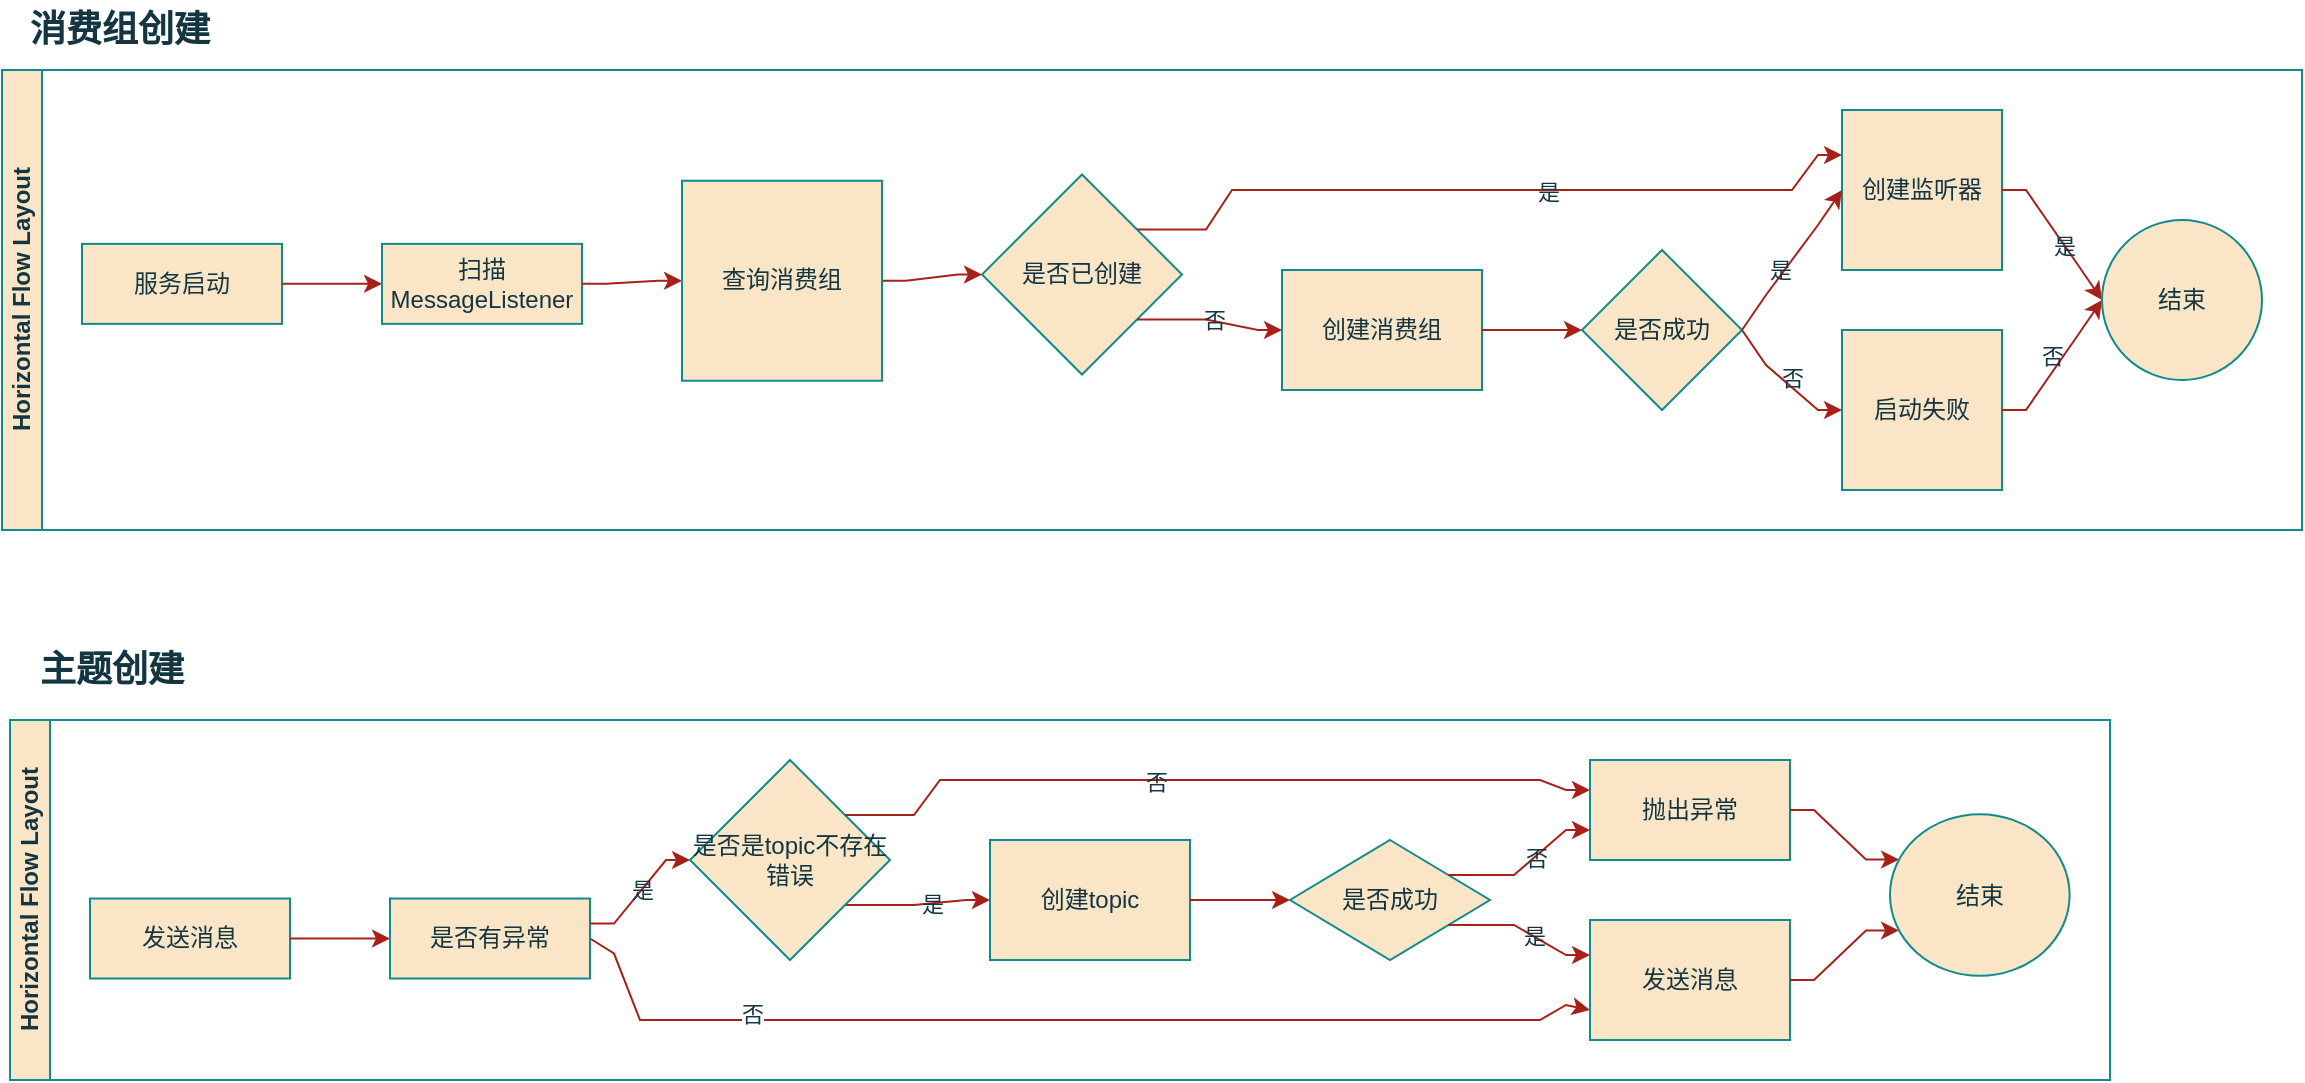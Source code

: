 <mxfile version="22.1.3" type="github">
  <diagram name="第 1 页" id="OHvzYQvvOX94lxVfNjPB">
    <mxGraphModel dx="1434" dy="765" grid="1" gridSize="10" guides="1" tooltips="1" connect="1" arrows="1" fold="1" page="1" pageScale="1" pageWidth="827" pageHeight="1169" math="0" shadow="0">
      <root>
        <mxCell id="0" />
        <mxCell id="1" parent="0" />
        <mxCell id="VYQc9DKy9v42-T7aidAJ-22" value="Horizontal Flow Layout" style="swimlane;html=1;startSize=20;horizontal=0;childLayout=flowLayout;flowOrientation=west;resizable=0;interRankCellSpacing=50;containerType=tree;fontSize=12;labelBackgroundColor=none;fillColor=#FAE5C7;strokeColor=#0F8B8D;fontColor=#143642;" vertex="1" parent="1">
          <mxGeometry x="30" y="335" width="1150" height="230" as="geometry" />
        </mxCell>
        <mxCell id="VYQc9DKy9v42-T7aidAJ-23" value="服务启动" style="whiteSpace=wrap;html=1;labelBackgroundColor=none;fillColor=#FAE5C7;strokeColor=#0F8B8D;fontColor=#143642;" vertex="1" parent="VYQc9DKy9v42-T7aidAJ-22">
          <mxGeometry x="40" y="86.931" width="100" height="40" as="geometry" />
        </mxCell>
        <mxCell id="VYQc9DKy9v42-T7aidAJ-56" value="" style="edgeStyle=orthogonalEdgeStyle;rounded=0;orthogonalLoop=1;jettySize=auto;html=1;noEdgeStyle=1;orthogonal=1;labelBackgroundColor=none;fontColor=default;strokeColor=#A8201A;" edge="1" source="VYQc9DKy9v42-T7aidAJ-23" target="VYQc9DKy9v42-T7aidAJ-57" parent="VYQc9DKy9v42-T7aidAJ-22">
          <mxGeometry relative="1" as="geometry">
            <Array as="points">
              <mxPoint x="152" y="106.931" />
              <mxPoint x="178" y="106.931" />
            </Array>
          </mxGeometry>
        </mxCell>
        <mxCell id="VYQc9DKy9v42-T7aidAJ-57" value="扫描MessageListener" style="whiteSpace=wrap;html=1;labelBackgroundColor=none;fillColor=#FAE5C7;strokeColor=#0F8B8D;fontColor=#143642;" vertex="1" parent="VYQc9DKy9v42-T7aidAJ-22">
          <mxGeometry x="190" y="86.931" width="100" height="40" as="geometry" />
        </mxCell>
        <mxCell id="VYQc9DKy9v42-T7aidAJ-58" value="" style="edgeStyle=orthogonalEdgeStyle;rounded=0;orthogonalLoop=1;jettySize=auto;html=1;noEdgeStyle=1;orthogonal=1;labelBackgroundColor=none;fontColor=default;strokeColor=#A8201A;" edge="1" target="VYQc9DKy9v42-T7aidAJ-64" source="VYQc9DKy9v42-T7aidAJ-57" parent="VYQc9DKy9v42-T7aidAJ-22">
          <mxGeometry relative="1" as="geometry">
            <mxPoint x="3480" y="2265.926" as="sourcePoint" />
            <Array as="points">
              <mxPoint x="302" y="106.931" />
              <mxPoint x="328" y="105.373" />
            </Array>
          </mxGeometry>
        </mxCell>
        <mxCell id="VYQc9DKy9v42-T7aidAJ-59" value="是否已创建" style="whiteSpace=wrap;html=1;shape=rhombus;perimeter=rhombusPerimeter;labelBackgroundColor=none;fillColor=#FAE5C7;strokeColor=#0F8B8D;fontColor=#143642;" vertex="1" parent="VYQc9DKy9v42-T7aidAJ-22">
          <mxGeometry x="490" y="52.257" width="100" height="100" as="geometry" />
        </mxCell>
        <mxCell id="VYQc9DKy9v42-T7aidAJ-60" value="" style="edgeStyle=orthogonalEdgeStyle;rounded=0;orthogonalLoop=1;jettySize=auto;html=1;noEdgeStyle=1;orthogonal=1;labelBackgroundColor=none;fontColor=default;strokeColor=#A8201A;" edge="1" target="VYQc9DKy9v42-T7aidAJ-61" source="VYQc9DKy9v42-T7aidAJ-59" parent="VYQc9DKy9v42-T7aidAJ-22">
          <mxGeometry relative="1" as="geometry">
            <mxPoint x="3530" y="2175.926" as="sourcePoint" />
            <Array as="points">
              <mxPoint x="602" y="79.757" />
              <mxPoint x="615" y="60" />
              <mxPoint x="765" y="60" />
              <mxPoint x="765" y="60" />
              <mxPoint x="895" y="60" />
              <mxPoint x="908" y="42.5" />
            </Array>
          </mxGeometry>
        </mxCell>
        <mxCell id="VYQc9DKy9v42-T7aidAJ-65" value="是" style="edgeLabel;html=1;align=center;verticalAlign=middle;resizable=0;points=[];labelBackgroundColor=none;fontColor=#143642;" vertex="1" connectable="0" parent="VYQc9DKy9v42-T7aidAJ-60">
          <mxGeometry x="0.16" y="-1" relative="1" as="geometry">
            <mxPoint as="offset" />
          </mxGeometry>
        </mxCell>
        <mxCell id="VYQc9DKy9v42-T7aidAJ-61" value="创建监听器" style="whiteSpace=wrap;html=1;shape=label;rounded=0;labelBackgroundColor=none;fillColor=#FAE5C7;strokeColor=#0F8B8D;fontColor=#143642;" vertex="1" parent="VYQc9DKy9v42-T7aidAJ-22">
          <mxGeometry x="920" y="20" width="80" height="80" as="geometry" />
        </mxCell>
        <mxCell id="VYQc9DKy9v42-T7aidAJ-63" value="" style="edgeStyle=orthogonalEdgeStyle;rounded=0;orthogonalLoop=1;jettySize=auto;html=1;noEdgeStyle=1;orthogonal=1;labelBackgroundColor=none;fontColor=default;strokeColor=#A8201A;" edge="1" target="VYQc9DKy9v42-T7aidAJ-59" source="VYQc9DKy9v42-T7aidAJ-64" parent="VYQc9DKy9v42-T7aidAJ-22">
          <mxGeometry relative="1" as="geometry">
            <mxPoint x="3230" y="2095.926" as="sourcePoint" />
            <Array as="points">
              <mxPoint x="452" y="105.373" />
              <mxPoint x="478" y="102.257" />
            </Array>
          </mxGeometry>
        </mxCell>
        <mxCell id="VYQc9DKy9v42-T7aidAJ-64" value="查询消费组" style="whiteSpace=wrap;html=1;shape=label;rounded=0;labelBackgroundColor=none;fillColor=#FAE5C7;strokeColor=#0F8B8D;fontColor=#143642;" vertex="1" parent="VYQc9DKy9v42-T7aidAJ-22">
          <mxGeometry x="340" y="55.373" width="100" height="100" as="geometry" />
        </mxCell>
        <mxCell id="VYQc9DKy9v42-T7aidAJ-68" value="" style="edgeStyle=orthogonalEdgeStyle;rounded=0;orthogonalLoop=1;jettySize=auto;html=1;noEdgeStyle=1;orthogonal=1;labelBackgroundColor=none;fontColor=default;strokeColor=#A8201A;" edge="1" target="VYQc9DKy9v42-T7aidAJ-69" source="VYQc9DKy9v42-T7aidAJ-59" parent="VYQc9DKy9v42-T7aidAJ-22">
          <mxGeometry relative="1" as="geometry">
            <mxPoint x="3060" y="1935.926" as="sourcePoint" />
            <Array as="points">
              <mxPoint x="602" y="124.757" />
              <mxPoint x="628" y="130" />
            </Array>
          </mxGeometry>
        </mxCell>
        <mxCell id="VYQc9DKy9v42-T7aidAJ-71" value="否" style="edgeLabel;html=1;align=center;verticalAlign=middle;resizable=0;points=[];labelBackgroundColor=none;fontColor=#143642;" vertex="1" connectable="0" parent="VYQc9DKy9v42-T7aidAJ-68">
          <mxGeometry x="0.038" y="1" relative="1" as="geometry">
            <mxPoint as="offset" />
          </mxGeometry>
        </mxCell>
        <mxCell id="VYQc9DKy9v42-T7aidAJ-70" style="edgeStyle=orthogonalEdgeStyle;rounded=0;orthogonalLoop=1;jettySize=auto;html=1;exitX=1;exitY=0.5;exitDx=0;exitDy=0;entryX=0;entryY=0.5;entryDx=0;entryDy=0;noEdgeStyle=1;orthogonal=1;labelBackgroundColor=none;fontColor=default;strokeColor=#A8201A;" edge="1" parent="VYQc9DKy9v42-T7aidAJ-22" source="VYQc9DKy9v42-T7aidAJ-129" target="VYQc9DKy9v42-T7aidAJ-61">
          <mxGeometry relative="1" as="geometry">
            <Array as="points">
              <mxPoint x="882" y="112.5" />
              <mxPoint x="908" y="77.5" />
            </Array>
          </mxGeometry>
        </mxCell>
        <mxCell id="VYQc9DKy9v42-T7aidAJ-131" value="是" style="edgeLabel;html=1;align=center;verticalAlign=middle;resizable=0;points=[];labelBackgroundColor=none;fontColor=#143642;" vertex="1" connectable="0" parent="VYQc9DKy9v42-T7aidAJ-70">
          <mxGeometry x="-0.195" y="3" relative="1" as="geometry">
            <mxPoint x="1" as="offset" />
          </mxGeometry>
        </mxCell>
        <mxCell id="VYQc9DKy9v42-T7aidAJ-69" value="创建消费组" style="whiteSpace=wrap;html=1;shape=label;rounded=0;labelBackgroundColor=none;fillColor=#FAE5C7;strokeColor=#0F8B8D;fontColor=#143642;" vertex="1" parent="VYQc9DKy9v42-T7aidAJ-22">
          <mxGeometry x="640" y="100" width="100" height="60" as="geometry" />
        </mxCell>
        <mxCell id="VYQc9DKy9v42-T7aidAJ-128" value="" style="edgeStyle=orthogonalEdgeStyle;rounded=0;orthogonalLoop=1;jettySize=auto;html=1;exitX=1;exitY=0.5;exitDx=0;exitDy=0;entryX=0;entryY=0.5;entryDx=0;entryDy=0;noEdgeStyle=1;orthogonal=1;labelBackgroundColor=none;fontColor=default;strokeColor=#A8201A;" edge="1" parent="VYQc9DKy9v42-T7aidAJ-22" source="VYQc9DKy9v42-T7aidAJ-69" target="VYQc9DKy9v42-T7aidAJ-129">
          <mxGeometry relative="1" as="geometry">
            <mxPoint x="2334" y="1317.778" as="sourcePoint" />
            <mxPoint x="2384" y="1287.778" as="targetPoint" />
            <Array as="points">
              <mxPoint x="752" y="130" />
              <mxPoint x="778" y="130" />
            </Array>
          </mxGeometry>
        </mxCell>
        <mxCell id="VYQc9DKy9v42-T7aidAJ-129" value="是否成功" style="rhombus;whiteSpace=wrap;html=1;labelBackgroundColor=none;fillColor=#FAE5C7;strokeColor=#0F8B8D;fontColor=#143642;" vertex="1" parent="VYQc9DKy9v42-T7aidAJ-22">
          <mxGeometry x="790" y="90" width="80" height="80" as="geometry" />
        </mxCell>
        <mxCell id="VYQc9DKy9v42-T7aidAJ-132" value="" style="edgeStyle=orthogonalEdgeStyle;rounded=0;orthogonalLoop=1;jettySize=auto;html=1;noEdgeStyle=1;orthogonal=1;labelBackgroundColor=none;fontColor=default;strokeColor=#A8201A;entryX=0;entryY=0.5;entryDx=0;entryDy=0;" edge="1" target="VYQc9DKy9v42-T7aidAJ-140" source="VYQc9DKy9v42-T7aidAJ-61" parent="VYQc9DKy9v42-T7aidAJ-22">
          <mxGeometry relative="1" as="geometry">
            <mxPoint x="1922" y="1077.778" as="sourcePoint" />
            <Array as="points">
              <mxPoint x="1012" y="60" />
              <mxPoint x="1038" y="97.5" />
            </Array>
          </mxGeometry>
        </mxCell>
        <mxCell id="VYQc9DKy9v42-T7aidAJ-133" value="是" style="edgeLabel;html=1;align=center;verticalAlign=middle;resizable=0;points=[];labelBackgroundColor=none;fontColor=#143642;" vertex="1" connectable="0" parent="VYQc9DKy9v42-T7aidAJ-132">
          <mxGeometry x="0.16" y="-1" relative="1" as="geometry">
            <mxPoint as="offset" />
          </mxGeometry>
        </mxCell>
        <mxCell id="VYQc9DKy9v42-T7aidAJ-135" value="" style="edgeStyle=orthogonalEdgeStyle;rounded=0;orthogonalLoop=1;jettySize=auto;html=1;exitX=1;exitY=0.5;exitDx=0;exitDy=0;entryX=0;entryY=0.5;entryDx=0;entryDy=0;noEdgeStyle=1;orthogonal=1;labelBackgroundColor=none;fontColor=default;strokeColor=#A8201A;" edge="1" target="VYQc9DKy9v42-T7aidAJ-136" source="VYQc9DKy9v42-T7aidAJ-129" parent="VYQc9DKy9v42-T7aidAJ-22">
          <mxGeometry relative="1" as="geometry">
            <mxPoint x="1974" y="1024" as="sourcePoint" />
            <mxPoint x="2418" y="1607.778" as="targetPoint" />
            <Array as="points">
              <mxPoint x="882" y="147.5" />
              <mxPoint x="908" y="170" />
            </Array>
          </mxGeometry>
        </mxCell>
        <mxCell id="VYQc9DKy9v42-T7aidAJ-137" value="否" style="edgeLabel;html=1;align=center;verticalAlign=middle;resizable=0;points=[];labelBackgroundColor=none;fontColor=#143642;" vertex="1" connectable="0" parent="VYQc9DKy9v42-T7aidAJ-135">
          <mxGeometry x="0.069" y="4" relative="1" as="geometry">
            <mxPoint x="-1" as="offset" />
          </mxGeometry>
        </mxCell>
        <mxCell id="VYQc9DKy9v42-T7aidAJ-136" value="启动失败" style="whiteSpace=wrap;html=1;rounded=0;labelBackgroundColor=none;fillColor=#FAE5C7;strokeColor=#0F8B8D;fontColor=#143642;" vertex="1" parent="VYQc9DKy9v42-T7aidAJ-22">
          <mxGeometry x="920" y="130" width="80" height="80" as="geometry" />
        </mxCell>
        <mxCell id="VYQc9DKy9v42-T7aidAJ-138" value="" style="edgeStyle=orthogonalEdgeStyle;rounded=0;orthogonalLoop=1;jettySize=auto;html=1;exitX=1;exitY=0.5;exitDx=0;exitDy=0;entryX=0;entryY=0.5;entryDx=0;entryDy=0;noEdgeStyle=1;orthogonal=1;labelBackgroundColor=none;fontColor=default;strokeColor=#A8201A;" edge="1" target="VYQc9DKy9v42-T7aidAJ-140" source="VYQc9DKy9v42-T7aidAJ-136" parent="VYQc9DKy9v42-T7aidAJ-22">
          <mxGeometry relative="1" as="geometry">
            <mxPoint x="1904" y="960" as="sourcePoint" />
            <mxPoint x="2452" y="1927.778" as="targetPoint" />
            <Array as="points">
              <mxPoint x="1012" y="170" />
              <mxPoint x="1038" y="132.5" />
            </Array>
          </mxGeometry>
        </mxCell>
        <mxCell id="VYQc9DKy9v42-T7aidAJ-139" value="否" style="edgeLabel;html=1;align=center;verticalAlign=middle;resizable=0;points=[];labelBackgroundColor=none;fontColor=#143642;" vertex="1" connectable="0" parent="VYQc9DKy9v42-T7aidAJ-138">
          <mxGeometry x="0.069" y="4" relative="1" as="geometry">
            <mxPoint x="-1" as="offset" />
          </mxGeometry>
        </mxCell>
        <mxCell id="VYQc9DKy9v42-T7aidAJ-140" value="结束" style="whiteSpace=wrap;html=1;rounded=0;shape=ellipse;perimeter=ellipsePerimeter;aspect=fixed;labelBackgroundColor=none;fillColor=#FAE5C7;strokeColor=#0F8B8D;fontColor=#143642;" vertex="1" parent="VYQc9DKy9v42-T7aidAJ-22">
          <mxGeometry x="1050" y="75" width="80" height="80" as="geometry" />
        </mxCell>
        <mxCell id="VYQc9DKy9v42-T7aidAJ-87" value="Horizontal Flow Layout" style="swimlane;html=1;startSize=20;horizontal=0;childLayout=flowLayout;flowOrientation=west;resizable=0;interRankCellSpacing=50;containerType=tree;fontSize=12;labelBackgroundColor=none;fillColor=#FAE5C7;strokeColor=#0F8B8D;fontColor=#143642;" vertex="1" parent="1">
          <mxGeometry x="34" y="660" width="1050" height="180" as="geometry" />
        </mxCell>
        <mxCell id="VYQc9DKy9v42-T7aidAJ-88" value="发送消息" style="whiteSpace=wrap;html=1;labelBackgroundColor=none;fillColor=#FAE5C7;strokeColor=#0F8B8D;fontColor=#143642;" vertex="1" parent="VYQc9DKy9v42-T7aidAJ-87">
          <mxGeometry x="40" y="89.259" width="100" height="40" as="geometry" />
        </mxCell>
        <mxCell id="VYQc9DKy9v42-T7aidAJ-89" value="" style="edgeStyle=orthogonalEdgeStyle;rounded=0;orthogonalLoop=1;jettySize=auto;html=1;noEdgeStyle=1;orthogonal=1;labelBackgroundColor=none;fontColor=default;strokeColor=#A8201A;" edge="1" parent="VYQc9DKy9v42-T7aidAJ-87" source="VYQc9DKy9v42-T7aidAJ-88" target="VYQc9DKy9v42-T7aidAJ-90">
          <mxGeometry relative="1" as="geometry">
            <Array as="points">
              <mxPoint x="152" y="109.259" />
              <mxPoint x="178" y="109.259" />
            </Array>
          </mxGeometry>
        </mxCell>
        <mxCell id="VYQc9DKy9v42-T7aidAJ-153" style="edgeStyle=orthogonalEdgeStyle;rounded=0;orthogonalLoop=1;jettySize=auto;html=1;exitX=1;exitY=0.5;exitDx=0;exitDy=0;entryX=0;entryY=0.75;entryDx=0;entryDy=0;strokeColor=#A8201A;fontColor=#143642;fillColor=#FAE5C7;noEdgeStyle=1;orthogonal=1;" edge="1" parent="VYQc9DKy9v42-T7aidAJ-87" source="VYQc9DKy9v42-T7aidAJ-90" target="VYQc9DKy9v42-T7aidAJ-147">
          <mxGeometry relative="1" as="geometry">
            <Array as="points">
              <mxPoint x="302" y="116.759" />
              <mxPoint x="315" y="150" />
              <mxPoint x="465" y="150" />
              <mxPoint x="465" y="150" />
              <mxPoint x="615" y="150" />
              <mxPoint x="615" y="150" />
              <mxPoint x="765" y="150" />
              <mxPoint x="778" y="142.5" />
            </Array>
          </mxGeometry>
        </mxCell>
        <mxCell id="VYQc9DKy9v42-T7aidAJ-162" value="否" style="edgeLabel;html=1;align=center;verticalAlign=middle;resizable=0;points=[];fontColor=#143642;" vertex="1" connectable="0" parent="VYQc9DKy9v42-T7aidAJ-153">
          <mxGeometry x="-0.598" y="3" relative="1" as="geometry">
            <mxPoint as="offset" />
          </mxGeometry>
        </mxCell>
        <mxCell id="VYQc9DKy9v42-T7aidAJ-90" value="是否有异常" style="whiteSpace=wrap;html=1;labelBackgroundColor=none;fillColor=#FAE5C7;strokeColor=#0F8B8D;fontColor=#143642;" vertex="1" parent="VYQc9DKy9v42-T7aidAJ-87">
          <mxGeometry x="190" y="89.259" width="100" height="40" as="geometry" />
        </mxCell>
        <mxCell id="VYQc9DKy9v42-T7aidAJ-91" value="" style="edgeStyle=orthogonalEdgeStyle;rounded=0;orthogonalLoop=1;jettySize=auto;html=1;noEdgeStyle=1;orthogonal=1;labelBackgroundColor=none;fontColor=default;strokeColor=#A8201A;" edge="1" parent="VYQc9DKy9v42-T7aidAJ-87" source="VYQc9DKy9v42-T7aidAJ-90" target="VYQc9DKy9v42-T7aidAJ-97">
          <mxGeometry relative="1" as="geometry">
            <mxPoint x="4680" y="2755" as="sourcePoint" />
            <Array as="points">
              <mxPoint x="302" y="101.759" />
              <mxPoint x="328" y="70" />
            </Array>
          </mxGeometry>
        </mxCell>
        <mxCell id="VYQc9DKy9v42-T7aidAJ-110" value="是" style="edgeLabel;html=1;align=center;verticalAlign=middle;resizable=0;points=[];labelBackgroundColor=none;fontColor=#143642;" vertex="1" connectable="0" parent="VYQc9DKy9v42-T7aidAJ-91">
          <mxGeometry x="0.037" relative="1" as="geometry">
            <mxPoint as="offset" />
          </mxGeometry>
        </mxCell>
        <mxCell id="VYQc9DKy9v42-T7aidAJ-92" value="创建topic" style="whiteSpace=wrap;html=1;shape=label;rounded=0;labelBackgroundColor=none;fillColor=#FAE5C7;strokeColor=#0F8B8D;fontColor=#143642;" vertex="1" parent="VYQc9DKy9v42-T7aidAJ-87">
          <mxGeometry x="490" y="60" width="100" height="60" as="geometry" />
        </mxCell>
        <mxCell id="VYQc9DKy9v42-T7aidAJ-96" value="" style="edgeStyle=orthogonalEdgeStyle;rounded=0;orthogonalLoop=1;jettySize=auto;html=1;noEdgeStyle=1;orthogonal=1;labelBackgroundColor=none;fontColor=default;strokeColor=#A8201A;" edge="1" parent="VYQc9DKy9v42-T7aidAJ-87" source="VYQc9DKy9v42-T7aidAJ-97" target="VYQc9DKy9v42-T7aidAJ-92">
          <mxGeometry relative="1" as="geometry">
            <mxPoint x="4430" y="2585" as="sourcePoint" />
            <Array as="points">
              <mxPoint x="452" y="92.5" />
              <mxPoint x="478" y="90" />
            </Array>
          </mxGeometry>
        </mxCell>
        <mxCell id="VYQc9DKy9v42-T7aidAJ-113" value="是" style="edgeLabel;html=1;align=center;verticalAlign=middle;resizable=0;points=[];labelBackgroundColor=none;fontColor=#143642;" vertex="1" connectable="0" parent="VYQc9DKy9v42-T7aidAJ-96">
          <mxGeometry x="0.154" relative="1" as="geometry">
            <mxPoint x="1" as="offset" />
          </mxGeometry>
        </mxCell>
        <mxCell id="VYQc9DKy9v42-T7aidAJ-97" value="是否是topic不存在错误" style="whiteSpace=wrap;html=1;shape=rhombus;rounded=0;perimeter=rhombusPerimeter;labelBackgroundColor=none;fillColor=#FAE5C7;strokeColor=#0F8B8D;fontColor=#143642;" vertex="1" parent="VYQc9DKy9v42-T7aidAJ-87">
          <mxGeometry x="340" y="20" width="100" height="100" as="geometry" />
        </mxCell>
        <mxCell id="VYQc9DKy9v42-T7aidAJ-106" value="" style="edgeStyle=orthogonalEdgeStyle;rounded=0;orthogonalLoop=1;jettySize=auto;html=1;noEdgeStyle=1;orthogonal=1;labelBackgroundColor=none;fontColor=default;strokeColor=#A8201A;" edge="1" target="VYQc9DKy9v42-T7aidAJ-107" source="VYQc9DKy9v42-T7aidAJ-97" parent="VYQc9DKy9v42-T7aidAJ-87">
          <mxGeometry relative="1" as="geometry">
            <mxPoint x="3140" y="2045" as="sourcePoint" />
            <Array as="points">
              <mxPoint x="452" y="47.5" />
              <mxPoint x="465" y="30" />
              <mxPoint x="615" y="30" />
              <mxPoint x="615" y="30" />
              <mxPoint x="765" y="30" />
              <mxPoint x="778" y="35" />
            </Array>
          </mxGeometry>
        </mxCell>
        <mxCell id="VYQc9DKy9v42-T7aidAJ-114" value="否" style="edgeLabel;html=1;align=center;verticalAlign=middle;resizable=0;points=[];labelBackgroundColor=none;fontColor=#143642;" vertex="1" connectable="0" parent="VYQc9DKy9v42-T7aidAJ-106">
          <mxGeometry x="-0.143" y="-1" relative="1" as="geometry">
            <mxPoint as="offset" />
          </mxGeometry>
        </mxCell>
        <mxCell id="VYQc9DKy9v42-T7aidAJ-107" value="抛出异常" style="whiteSpace=wrap;html=1;shape=label;rounded=0;labelBackgroundColor=none;fillColor=#FAE5C7;strokeColor=#0F8B8D;fontColor=#143642;" vertex="1" parent="VYQc9DKy9v42-T7aidAJ-87">
          <mxGeometry x="790" y="20" width="100" height="50" as="geometry" />
        </mxCell>
        <mxCell id="VYQc9DKy9v42-T7aidAJ-111" value="" style="edgeStyle=orthogonalEdgeStyle;rounded=0;orthogonalLoop=1;jettySize=auto;html=1;noEdgeStyle=1;orthogonal=1;labelBackgroundColor=none;fontColor=default;strokeColor=#A8201A;" edge="1" target="VYQc9DKy9v42-T7aidAJ-158" source="VYQc9DKy9v42-T7aidAJ-107" parent="VYQc9DKy9v42-T7aidAJ-87">
          <mxGeometry relative="1" as="geometry">
            <mxPoint x="2770" y="1808" as="sourcePoint" />
            <Array as="points">
              <mxPoint x="902" y="45" />
              <mxPoint x="928" y="69.792" />
            </Array>
          </mxGeometry>
        </mxCell>
        <mxCell id="VYQc9DKy9v42-T7aidAJ-142" value="" style="edgeStyle=orthogonalEdgeStyle;rounded=0;orthogonalLoop=1;jettySize=auto;html=1;noEdgeStyle=1;orthogonal=1;labelBackgroundColor=none;fontColor=default;strokeColor=#A8201A;" edge="1" target="VYQc9DKy9v42-T7aidAJ-144" source="VYQc9DKy9v42-T7aidAJ-92" parent="VYQc9DKy9v42-T7aidAJ-87">
          <mxGeometry relative="1" as="geometry">
            <mxPoint x="1692" y="1268" as="sourcePoint" />
            <Array as="points">
              <mxPoint x="602" y="90" />
              <mxPoint x="628" y="90" />
            </Array>
          </mxGeometry>
        </mxCell>
        <mxCell id="VYQc9DKy9v42-T7aidAJ-144" value="是否成功" style="whiteSpace=wrap;html=1;shape=rhombus;rounded=0;labelBackgroundColor=none;fillColor=#FAE5C7;strokeColor=#0F8B8D;fontColor=#143642;perimeter=rhombusPerimeter;" vertex="1" parent="VYQc9DKy9v42-T7aidAJ-87">
          <mxGeometry x="640" y="60" width="100" height="60" as="geometry" />
        </mxCell>
        <mxCell id="VYQc9DKy9v42-T7aidAJ-145" value="" style="edgeStyle=orthogonalEdgeStyle;rounded=0;orthogonalLoop=1;jettySize=auto;html=1;noEdgeStyle=1;orthogonal=1;labelBackgroundColor=none;fontColor=default;strokeColor=#A8201A;" edge="1" target="VYQc9DKy9v42-T7aidAJ-147" source="VYQc9DKy9v42-T7aidAJ-144" parent="VYQc9DKy9v42-T7aidAJ-87">
          <mxGeometry relative="1" as="geometry">
            <mxPoint x="1744" y="1230" as="sourcePoint" />
            <Array as="points">
              <mxPoint x="752" y="102.5" />
              <mxPoint x="778" y="117.5" />
            </Array>
          </mxGeometry>
        </mxCell>
        <mxCell id="VYQc9DKy9v42-T7aidAJ-146" value="是" style="edgeLabel;html=1;align=center;verticalAlign=middle;resizable=0;points=[];labelBackgroundColor=none;fontColor=#143642;" vertex="1" connectable="0" parent="VYQc9DKy9v42-T7aidAJ-145">
          <mxGeometry x="0.154" relative="1" as="geometry">
            <mxPoint x="1" as="offset" />
          </mxGeometry>
        </mxCell>
        <mxCell id="VYQc9DKy9v42-T7aidAJ-147" value="发送消息" style="whiteSpace=wrap;html=1;shape=label;rounded=0;labelBackgroundColor=none;fillColor=#FAE5C7;strokeColor=#0F8B8D;fontColor=#143642;" vertex="1" parent="VYQc9DKy9v42-T7aidAJ-87">
          <mxGeometry x="790" y="100" width="100" height="60" as="geometry" />
        </mxCell>
        <mxCell id="VYQc9DKy9v42-T7aidAJ-148" value="" style="edgeStyle=orthogonalEdgeStyle;rounded=0;orthogonalLoop=1;jettySize=auto;html=1;noEdgeStyle=1;orthogonal=1;labelBackgroundColor=none;fontColor=default;strokeColor=#A8201A;" edge="1" target="VYQc9DKy9v42-T7aidAJ-107" source="VYQc9DKy9v42-T7aidAJ-144" parent="VYQc9DKy9v42-T7aidAJ-87">
          <mxGeometry relative="1" as="geometry">
            <mxPoint x="1624" y="1170" as="sourcePoint" />
            <Array as="points">
              <mxPoint x="752" y="77.5" />
              <mxPoint x="778" y="55" />
            </Array>
          </mxGeometry>
        </mxCell>
        <mxCell id="VYQc9DKy9v42-T7aidAJ-149" value="否" style="edgeLabel;html=1;align=center;verticalAlign=middle;resizable=0;points=[];labelBackgroundColor=none;fontColor=#143642;" vertex="1" connectable="0" parent="VYQc9DKy9v42-T7aidAJ-148">
          <mxGeometry x="0.154" relative="1" as="geometry">
            <mxPoint x="1" as="offset" />
          </mxGeometry>
        </mxCell>
        <mxCell id="VYQc9DKy9v42-T7aidAJ-156" value="" style="edgeStyle=orthogonalEdgeStyle;rounded=0;orthogonalLoop=1;jettySize=auto;html=1;noEdgeStyle=1;orthogonal=1;labelBackgroundColor=none;fontColor=default;strokeColor=#A8201A;" edge="1" target="VYQc9DKy9v42-T7aidAJ-158" source="VYQc9DKy9v42-T7aidAJ-147" parent="VYQc9DKy9v42-T7aidAJ-87">
          <mxGeometry relative="1" as="geometry">
            <mxPoint x="1353" y="963" as="sourcePoint" />
            <Array as="points">
              <mxPoint x="902" y="130" />
              <mxPoint x="928" y="105.207" />
            </Array>
          </mxGeometry>
        </mxCell>
        <mxCell id="VYQc9DKy9v42-T7aidAJ-158" value="结束" style="whiteSpace=wrap;html=1;shape=ellipse;rounded=0;labelBackgroundColor=none;fillColor=#FAE5C7;strokeColor=#0F8B8D;fontColor=#143642;perimeter=ellipsePerimeter;" vertex="1" parent="VYQc9DKy9v42-T7aidAJ-87">
          <mxGeometry x="940" y="47.085" width="89.81" height="80.83" as="geometry" />
        </mxCell>
        <mxCell id="VYQc9DKy9v42-T7aidAJ-163" value="&lt;b&gt;&lt;font style=&quot;font-size: 18px;&quot;&gt;消费组创建&lt;/font&gt;&lt;/b&gt;" style="text;html=1;strokeColor=none;fillColor=none;align=center;verticalAlign=middle;whiteSpace=wrap;rounded=0;fontColor=#143642;" vertex="1" parent="1">
          <mxGeometry x="34" y="300" width="110" height="30" as="geometry" />
        </mxCell>
        <mxCell id="VYQc9DKy9v42-T7aidAJ-164" value="&lt;b&gt;&lt;font style=&quot;font-size: 18px;&quot;&gt;主题创建&lt;/font&gt;&lt;/b&gt;" style="text;html=1;strokeColor=none;fillColor=none;align=center;verticalAlign=middle;whiteSpace=wrap;rounded=0;fontColor=#143642;" vertex="1" parent="1">
          <mxGeometry x="30" y="620" width="110" height="30" as="geometry" />
        </mxCell>
      </root>
    </mxGraphModel>
  </diagram>
</mxfile>
